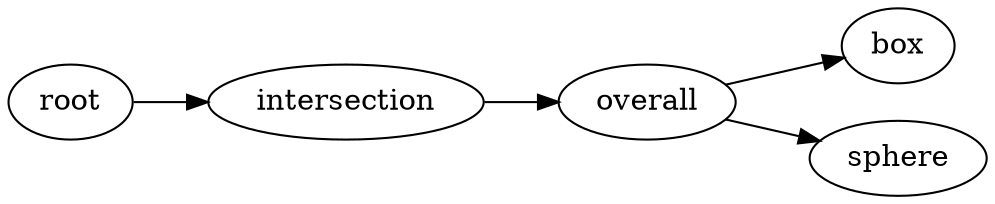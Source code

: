 digraph intersection {
	graph [rankdir=LR]
	root_6 [label=root href="javascript:s=&quot;\(\)\nNone&quot;; console.log(s); alert(s);"]
	intersection_7 [label=intersection href="javascript:s=&quot;\(&#x27;intersection&#x27;,\)\nSquareSphereOperation&quot;; console.log(s); alert(s);" tooltip=SquareSphereOperation]
	overall_8 [label=overall href="javascript:s=&quot;\(&#x27;intersection&#x27;,\ &#x27;overall&#x27;\)\nMaker&quot;; console.log(s); alert(s);" tooltip=Maker]
	box_9 [label=box href="javascript:s=&quot;\(&#x27;intersection&#x27;,\ &#x27;overall&#x27;,\ &#x27;box&#x27;\)\nBox&quot;; console.log(s); alert(s);" tooltip=Box]
	sphere_10 [label=sphere href="javascript:s=&quot;\(&#x27;intersection&#x27;,\ &#x27;overall&#x27;,\ &#x27;sphere&#x27;\)\nSphere&quot;; console.log(s); alert(s);" tooltip=Sphere]
	root_6 -> intersection_7
	intersection_7 -> overall_8
	overall_8 -> box_9
	overall_8 -> sphere_10
}

